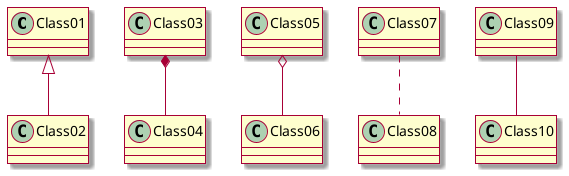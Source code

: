 @startuml

skin rose
Class01 <|-- Class02
Class03 *-- Class04
Class05 o-- Class06
Class07 .. Class08
Class09 -- Class10

@enduml
